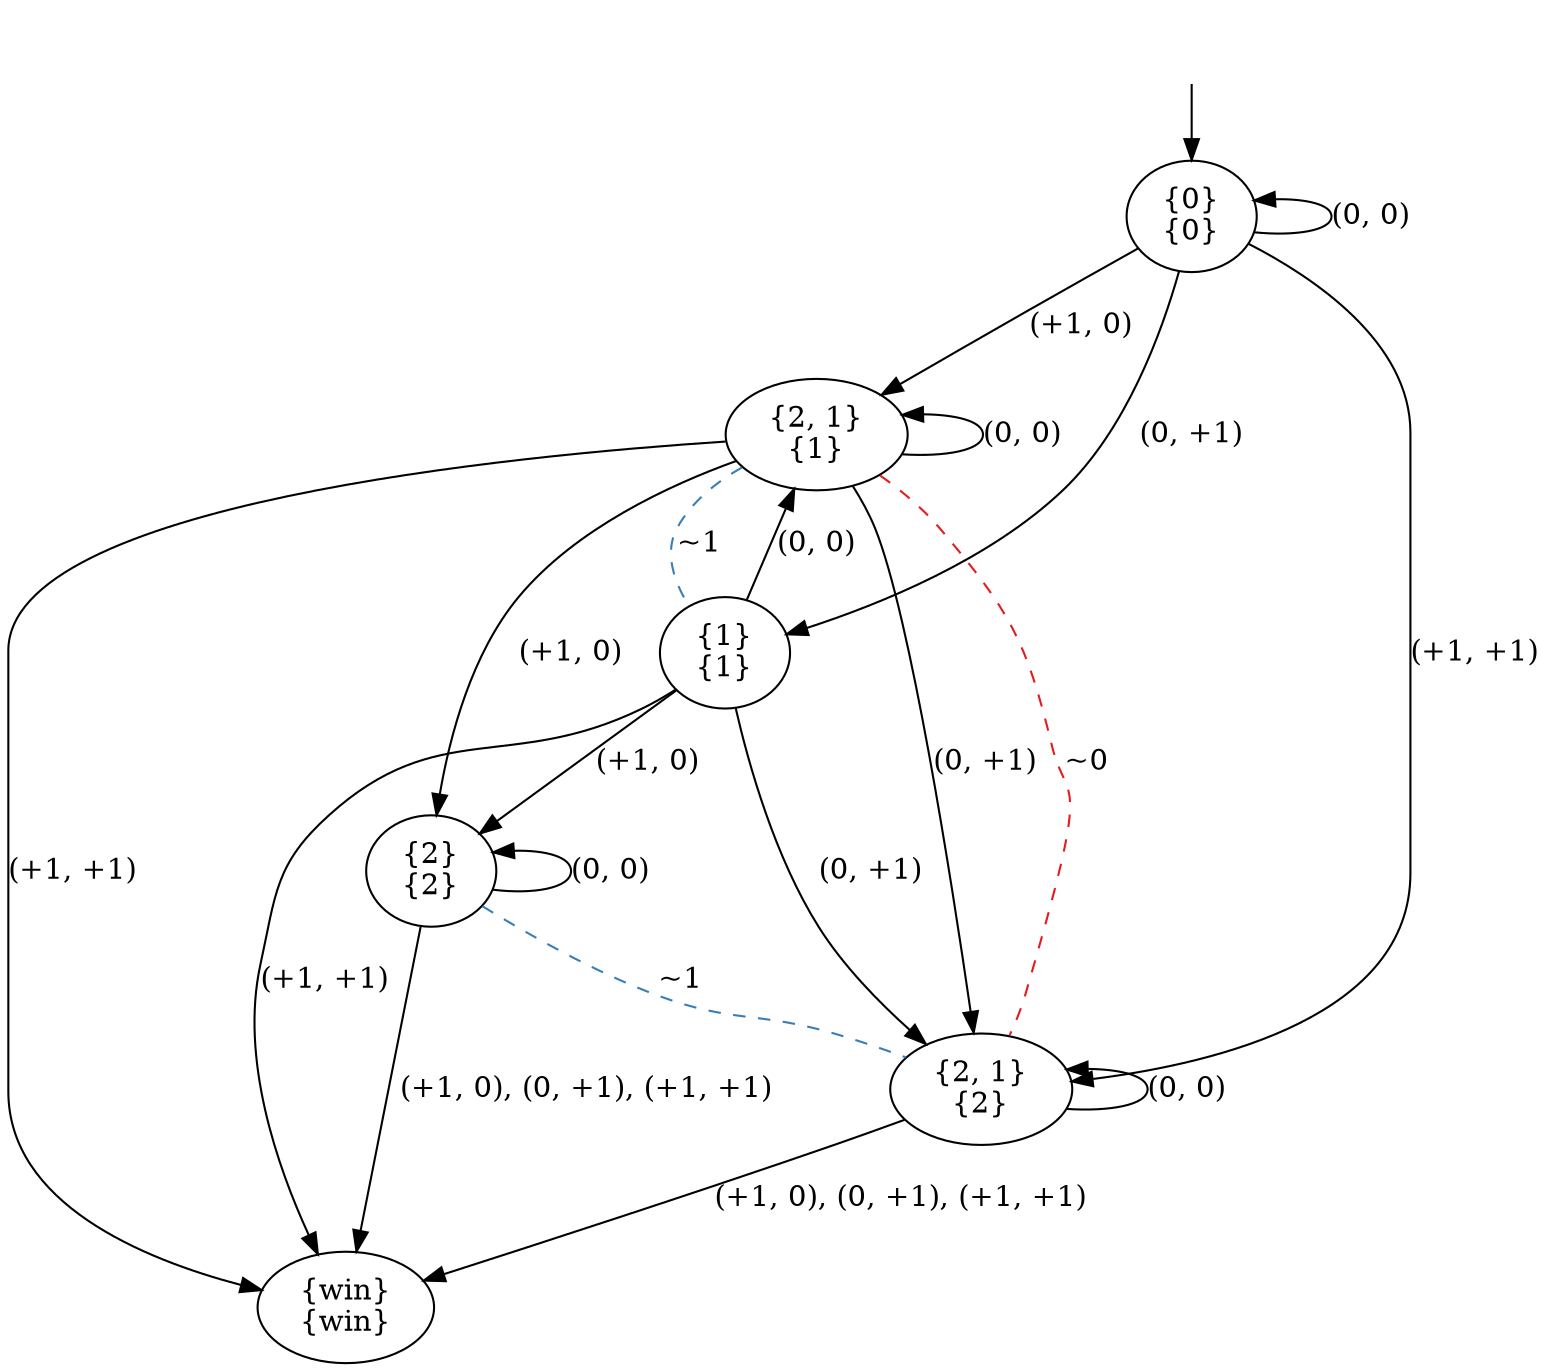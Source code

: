 digraph  {
concentrate=False;
nodesep=0.5;
ranksep=0.5;
splines=True;
4477224832 [label="{0}\n{0}"];
4477206144 [label="{2, 1}\n{1}"];
4477133208 [label="{1}\n{1}"];
4477133152 [label="{2, 1}\n{2}"];
4477132872 [label="{2}\n{2}"];
4477123104 [label="{win}\n{win}"];
hidden [label="", shape=none];
4477224832 -> 4477224832  [action="('0', '0')", dir=back, key="('0', '0')", label="(0, 0)"];
4477224832 -> 4477206144  [action="('+1', '0')", key="('+1', '0')", label="(+1, 0)"];
4477224832 -> 4477133208  [action="('0', '+1')", key="('0', '+1')", label="(0, +1)"];
4477224832 -> 4477133152  [action="('+1', '+1')", key="('+1', '+1')", label="(+1, +1)"];
4477206144 -> 4477206144  [action="('0', '0')", dir=back, key="('0', '0')", label="(0, 0)"];
4477206144 -> 4477132872  [action="('+1', '0')", key="('+1', '0')", label="(+1, 0)"];
4477206144 -> 4477133152  [action="('0', '+1')", key="('0', '+1')", label="(0, +1)"];
4477206144 -> 4477133152  [arrowhead=none, color=1, colorscheme=set19, constraint=True, key=1, label="~0", style=dashed];
4477206144 -> 4477123104  [action="('+1', '+1')", key="('+1', '+1')", label="(+1, +1)"];
4477206144 -> 4477133208  [arrowhead=none, color=2, colorscheme=set19, constraint=True, key=0, label="~1", style=dashed];
4477133208 -> 4477206144  [action="('0', '0')", key="('0', '0')", label="(0, 0)"];
4477133208 -> 4477132872  [action="('+1', '0')", key="('+1', '0')", label="(+1, 0)"];
4477133208 -> 4477133152  [action="('0', '+1')", key="('0', '+1')", label="(0, +1)"];
4477133208 -> 4477123104  [action="('+1', '+1')", key="('+1', '+1')", label="(+1, +1)"];
4477133152 -> 4477133152  [action="('0', '0')", dir=back, key="('0', '0')", label="(0, 0)"];
4477133152 -> 4477123104  [action="(('+1', '0'), ('0', '+1'), ('+1', '+1'))", key="(('+1', '0'), ('0', '+1'), ('+1', '+1'))", label="(+1, 0), (0, +1), (+1, +1)"];
4477132872 -> 4477132872  [action="('0', '0')", dir=back, key="('0', '0')", label="(0, 0)"];
4477132872 -> 4477123104  [action="(('+1', '0'), ('0', '+1'), ('+1', '+1'))", key="(('+1', '0'), ('0', '+1'), ('+1', '+1'))", label="(+1, 0), (0, +1), (+1, +1)"];
4477132872 -> 4477133152  [arrowhead=none, color=2, colorscheme=set19, constraint=True, key=0, label="~1", style=dashed];
hidden -> 4477224832  [key=0];
}
